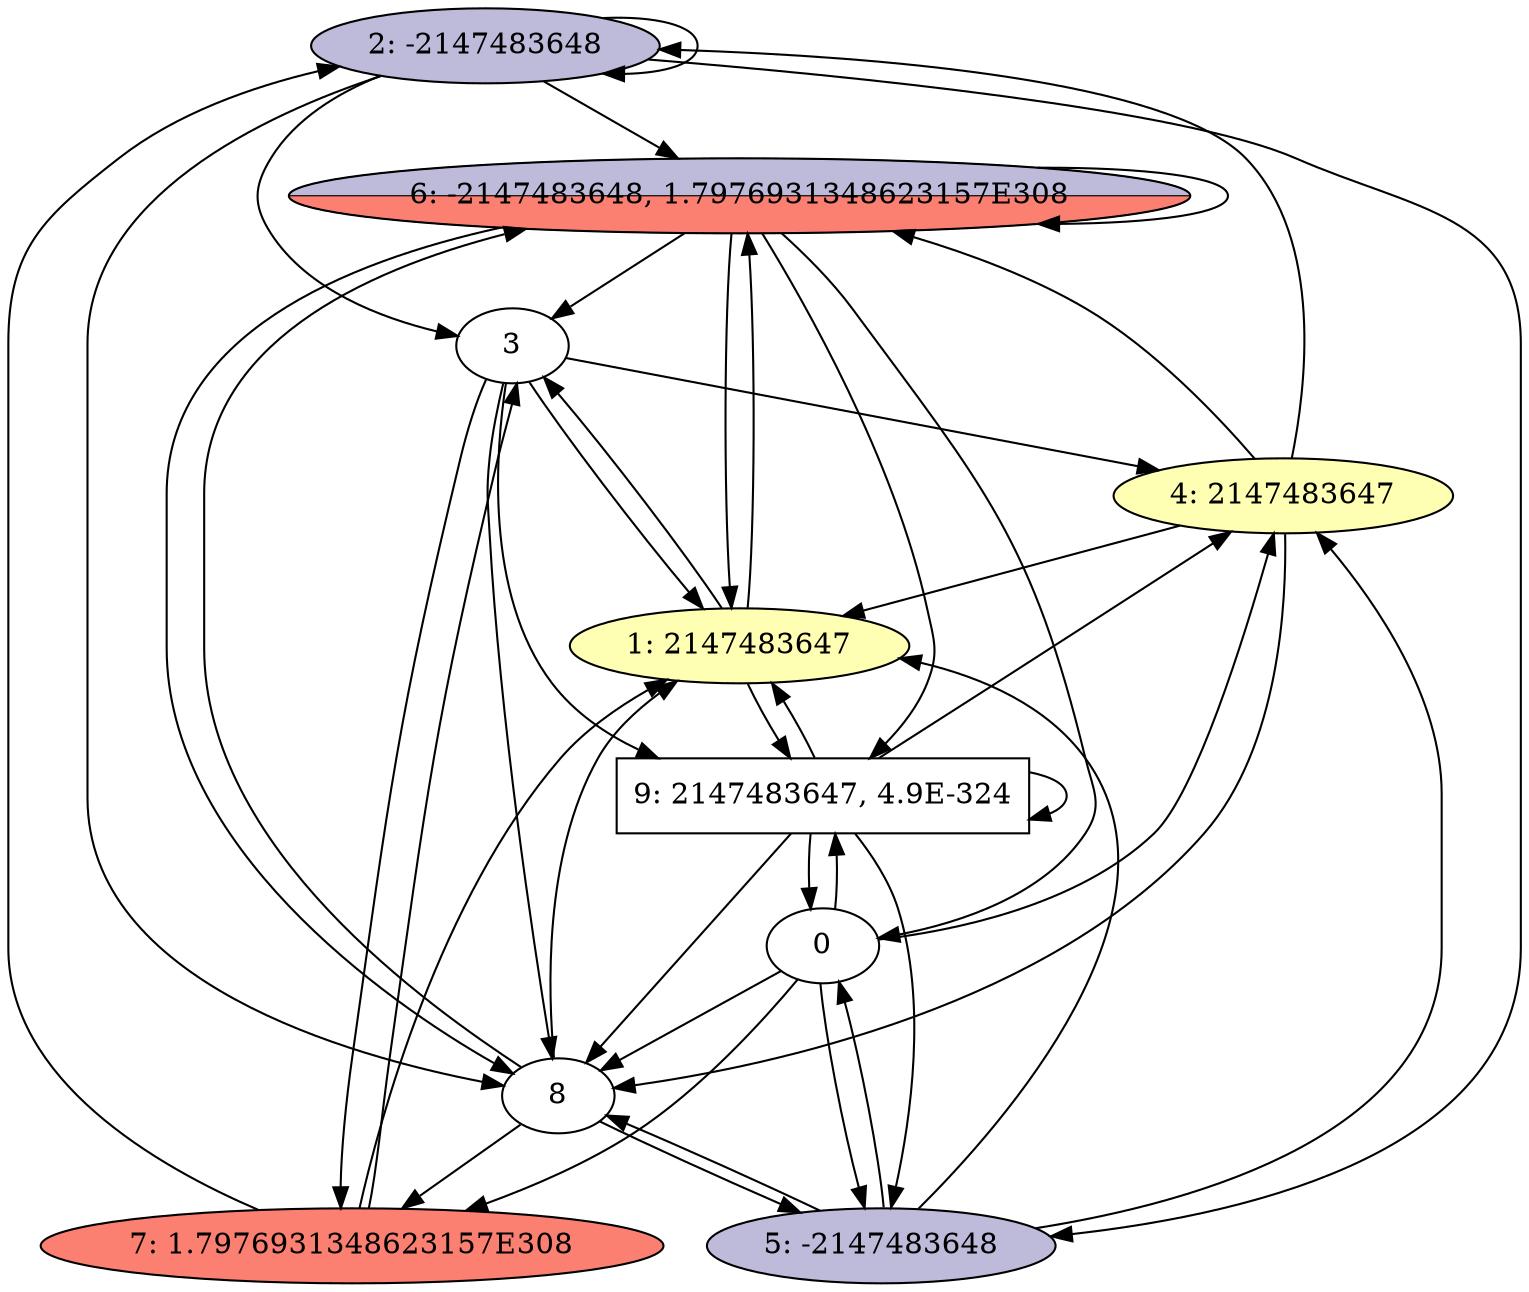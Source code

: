 digraph system {
  node [colorscheme="set312" style=wedged]
  2 -> 2
  6 -> 6
  2 -> 3
  4 -> 6
  6 -> 8
  2 -> 5
  6 -> 9
  0 -> 4
  2 -> 6
  4 -> 8
  0 -> 5
  2 -> 8
  0 -> 7
  0 -> 8
  0 -> 9
  9 -> 0
  9 -> 1
  7 -> 1
  5 -> 0
  7 -> 2
  9 -> 4
  5 -> 1
  7 -> 3
  9 -> 5
  3 -> 1
  5 -> 4
  9 -> 8
  9 -> 9
  3 -> 4
  1 -> 3
  5 -> 8
  3 -> 7
  1 -> 6
  3 -> 8
  3 -> 9
  1 -> 9
  8 -> 1
  6 -> 0
  6 -> 1
  4 -> 1
  6 -> 3
  8 -> 5
  4 -> 2
  8 -> 6
  8 -> 7
  1 [style=filled fillcolor=2,label="1: 2147483647"]
  2 [style=filled fillcolor=3,label="2: -2147483648"]
  4 [style=filled fillcolor=2,label="4: 2147483647"]
  5 [style=filled fillcolor=3,label="5: -2147483648"]
  6 [fillcolor="3:4",label="6: -2147483648, 1.7976931348623157E308"]
  7 [style=filled fillcolor=4,label="7: 1.7976931348623157E308"]
  9 [shape=box fillcolor="2:5",label="9: 2147483647, 4.9E-324"]
}
